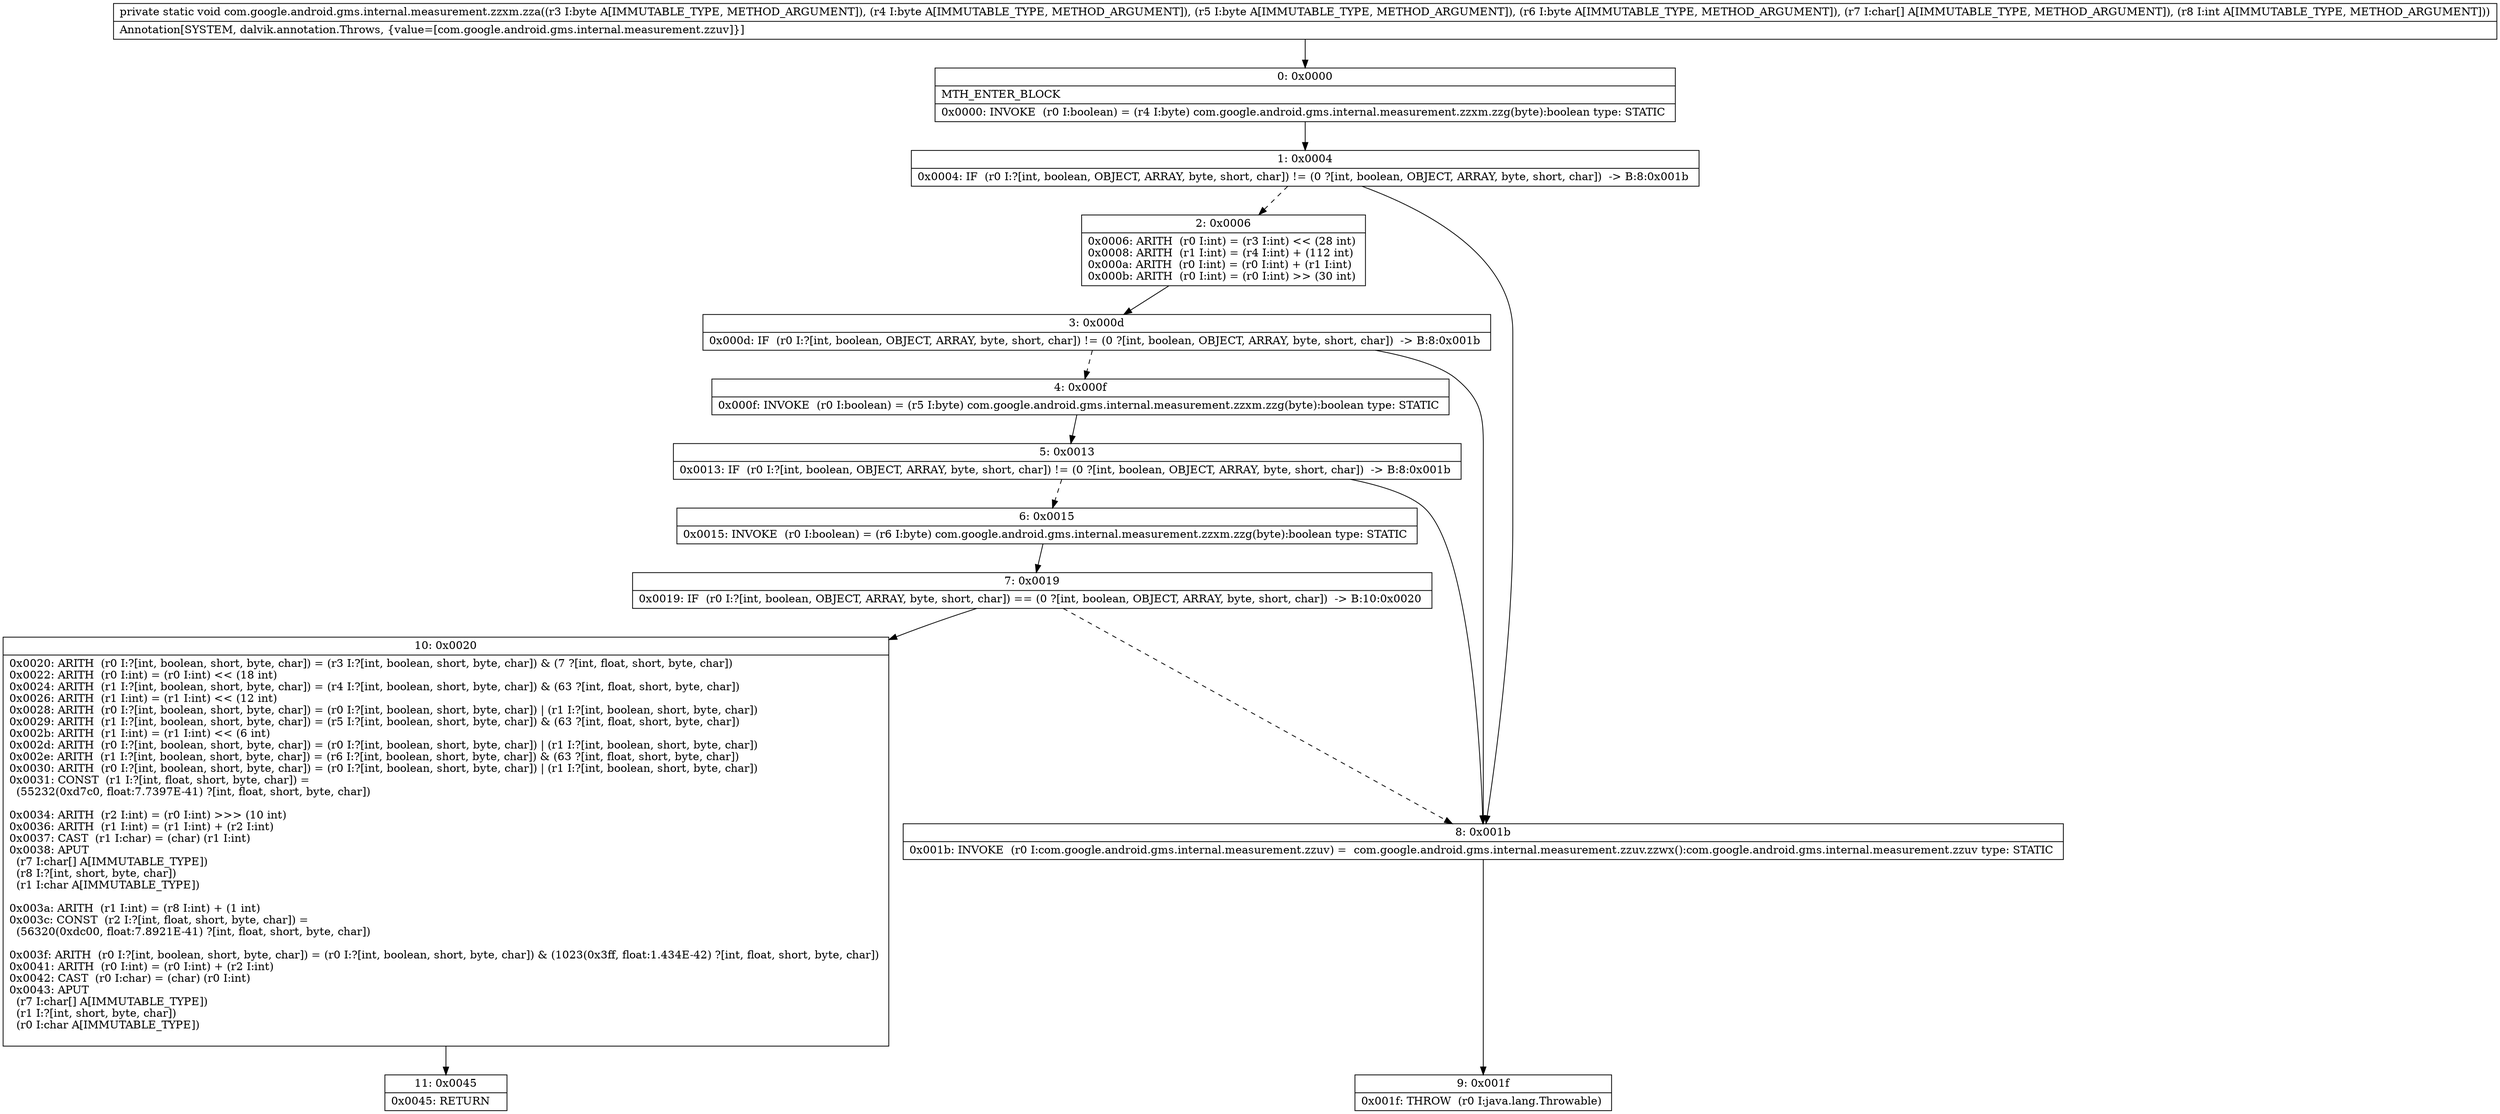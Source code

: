 digraph "CFG forcom.google.android.gms.internal.measurement.zzxm.zza(BBBB[CI)V" {
Node_0 [shape=record,label="{0\:\ 0x0000|MTH_ENTER_BLOCK\l|0x0000: INVOKE  (r0 I:boolean) = (r4 I:byte) com.google.android.gms.internal.measurement.zzxm.zzg(byte):boolean type: STATIC \l}"];
Node_1 [shape=record,label="{1\:\ 0x0004|0x0004: IF  (r0 I:?[int, boolean, OBJECT, ARRAY, byte, short, char]) != (0 ?[int, boolean, OBJECT, ARRAY, byte, short, char])  \-\> B:8:0x001b \l}"];
Node_2 [shape=record,label="{2\:\ 0x0006|0x0006: ARITH  (r0 I:int) = (r3 I:int) \<\< (28 int) \l0x0008: ARITH  (r1 I:int) = (r4 I:int) + (112 int) \l0x000a: ARITH  (r0 I:int) = (r0 I:int) + (r1 I:int) \l0x000b: ARITH  (r0 I:int) = (r0 I:int) \>\> (30 int) \l}"];
Node_3 [shape=record,label="{3\:\ 0x000d|0x000d: IF  (r0 I:?[int, boolean, OBJECT, ARRAY, byte, short, char]) != (0 ?[int, boolean, OBJECT, ARRAY, byte, short, char])  \-\> B:8:0x001b \l}"];
Node_4 [shape=record,label="{4\:\ 0x000f|0x000f: INVOKE  (r0 I:boolean) = (r5 I:byte) com.google.android.gms.internal.measurement.zzxm.zzg(byte):boolean type: STATIC \l}"];
Node_5 [shape=record,label="{5\:\ 0x0013|0x0013: IF  (r0 I:?[int, boolean, OBJECT, ARRAY, byte, short, char]) != (0 ?[int, boolean, OBJECT, ARRAY, byte, short, char])  \-\> B:8:0x001b \l}"];
Node_6 [shape=record,label="{6\:\ 0x0015|0x0015: INVOKE  (r0 I:boolean) = (r6 I:byte) com.google.android.gms.internal.measurement.zzxm.zzg(byte):boolean type: STATIC \l}"];
Node_7 [shape=record,label="{7\:\ 0x0019|0x0019: IF  (r0 I:?[int, boolean, OBJECT, ARRAY, byte, short, char]) == (0 ?[int, boolean, OBJECT, ARRAY, byte, short, char])  \-\> B:10:0x0020 \l}"];
Node_8 [shape=record,label="{8\:\ 0x001b|0x001b: INVOKE  (r0 I:com.google.android.gms.internal.measurement.zzuv) =  com.google.android.gms.internal.measurement.zzuv.zzwx():com.google.android.gms.internal.measurement.zzuv type: STATIC \l}"];
Node_9 [shape=record,label="{9\:\ 0x001f|0x001f: THROW  (r0 I:java.lang.Throwable) \l}"];
Node_10 [shape=record,label="{10\:\ 0x0020|0x0020: ARITH  (r0 I:?[int, boolean, short, byte, char]) = (r3 I:?[int, boolean, short, byte, char]) & (7 ?[int, float, short, byte, char]) \l0x0022: ARITH  (r0 I:int) = (r0 I:int) \<\< (18 int) \l0x0024: ARITH  (r1 I:?[int, boolean, short, byte, char]) = (r4 I:?[int, boolean, short, byte, char]) & (63 ?[int, float, short, byte, char]) \l0x0026: ARITH  (r1 I:int) = (r1 I:int) \<\< (12 int) \l0x0028: ARITH  (r0 I:?[int, boolean, short, byte, char]) = (r0 I:?[int, boolean, short, byte, char]) \| (r1 I:?[int, boolean, short, byte, char]) \l0x0029: ARITH  (r1 I:?[int, boolean, short, byte, char]) = (r5 I:?[int, boolean, short, byte, char]) & (63 ?[int, float, short, byte, char]) \l0x002b: ARITH  (r1 I:int) = (r1 I:int) \<\< (6 int) \l0x002d: ARITH  (r0 I:?[int, boolean, short, byte, char]) = (r0 I:?[int, boolean, short, byte, char]) \| (r1 I:?[int, boolean, short, byte, char]) \l0x002e: ARITH  (r1 I:?[int, boolean, short, byte, char]) = (r6 I:?[int, boolean, short, byte, char]) & (63 ?[int, float, short, byte, char]) \l0x0030: ARITH  (r0 I:?[int, boolean, short, byte, char]) = (r0 I:?[int, boolean, short, byte, char]) \| (r1 I:?[int, boolean, short, byte, char]) \l0x0031: CONST  (r1 I:?[int, float, short, byte, char]) = \l  (55232(0xd7c0, float:7.7397E\-41) ?[int, float, short, byte, char])\l \l0x0034: ARITH  (r2 I:int) = (r0 I:int) \>\>\> (10 int) \l0x0036: ARITH  (r1 I:int) = (r1 I:int) + (r2 I:int) \l0x0037: CAST  (r1 I:char) = (char) (r1 I:int) \l0x0038: APUT  \l  (r7 I:char[] A[IMMUTABLE_TYPE])\l  (r8 I:?[int, short, byte, char])\l  (r1 I:char A[IMMUTABLE_TYPE])\l \l0x003a: ARITH  (r1 I:int) = (r8 I:int) + (1 int) \l0x003c: CONST  (r2 I:?[int, float, short, byte, char]) = \l  (56320(0xdc00, float:7.8921E\-41) ?[int, float, short, byte, char])\l \l0x003f: ARITH  (r0 I:?[int, boolean, short, byte, char]) = (r0 I:?[int, boolean, short, byte, char]) & (1023(0x3ff, float:1.434E\-42) ?[int, float, short, byte, char]) \l0x0041: ARITH  (r0 I:int) = (r0 I:int) + (r2 I:int) \l0x0042: CAST  (r0 I:char) = (char) (r0 I:int) \l0x0043: APUT  \l  (r7 I:char[] A[IMMUTABLE_TYPE])\l  (r1 I:?[int, short, byte, char])\l  (r0 I:char A[IMMUTABLE_TYPE])\l \l}"];
Node_11 [shape=record,label="{11\:\ 0x0045|0x0045: RETURN   \l}"];
MethodNode[shape=record,label="{private static void com.google.android.gms.internal.measurement.zzxm.zza((r3 I:byte A[IMMUTABLE_TYPE, METHOD_ARGUMENT]), (r4 I:byte A[IMMUTABLE_TYPE, METHOD_ARGUMENT]), (r5 I:byte A[IMMUTABLE_TYPE, METHOD_ARGUMENT]), (r6 I:byte A[IMMUTABLE_TYPE, METHOD_ARGUMENT]), (r7 I:char[] A[IMMUTABLE_TYPE, METHOD_ARGUMENT]), (r8 I:int A[IMMUTABLE_TYPE, METHOD_ARGUMENT]))  | Annotation[SYSTEM, dalvik.annotation.Throws, \{value=[com.google.android.gms.internal.measurement.zzuv]\}]\l}"];
MethodNode -> Node_0;
Node_0 -> Node_1;
Node_1 -> Node_2[style=dashed];
Node_1 -> Node_8;
Node_2 -> Node_3;
Node_3 -> Node_4[style=dashed];
Node_3 -> Node_8;
Node_4 -> Node_5;
Node_5 -> Node_6[style=dashed];
Node_5 -> Node_8;
Node_6 -> Node_7;
Node_7 -> Node_8[style=dashed];
Node_7 -> Node_10;
Node_8 -> Node_9;
Node_10 -> Node_11;
}

